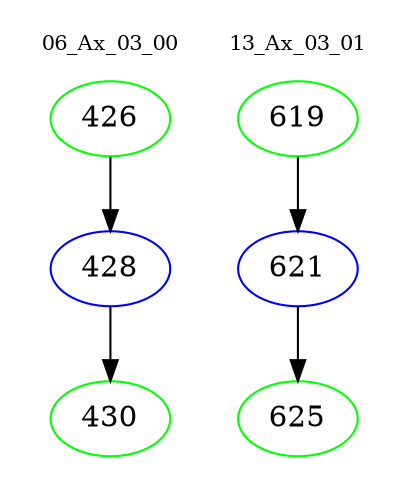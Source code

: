digraph{
subgraph cluster_0 {
color = white
label = "06_Ax_03_00";
fontsize=10;
T0_426 [label="426", color="green"]
T0_426 -> T0_428 [color="black"]
T0_428 [label="428", color="blue"]
T0_428 -> T0_430 [color="black"]
T0_430 [label="430", color="green"]
}
subgraph cluster_1 {
color = white
label = "13_Ax_03_01";
fontsize=10;
T1_619 [label="619", color="green"]
T1_619 -> T1_621 [color="black"]
T1_621 [label="621", color="blue"]
T1_621 -> T1_625 [color="black"]
T1_625 [label="625", color="green"]
}
}
